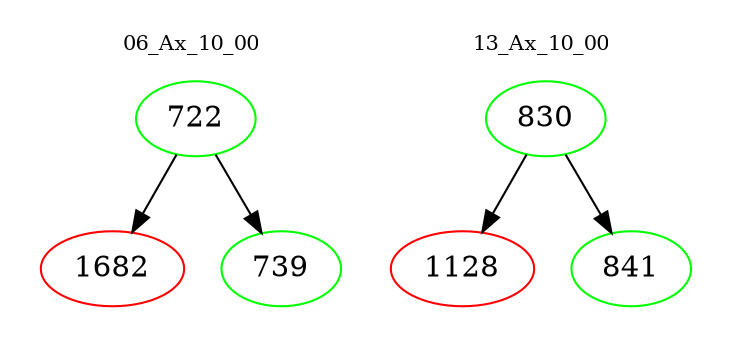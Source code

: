 digraph{
subgraph cluster_0 {
color = white
label = "06_Ax_10_00";
fontsize=10;
T0_722 [label="722", color="green"]
T0_722 -> T0_1682 [color="black"]
T0_1682 [label="1682", color="red"]
T0_722 -> T0_739 [color="black"]
T0_739 [label="739", color="green"]
}
subgraph cluster_1 {
color = white
label = "13_Ax_10_00";
fontsize=10;
T1_830 [label="830", color="green"]
T1_830 -> T1_1128 [color="black"]
T1_1128 [label="1128", color="red"]
T1_830 -> T1_841 [color="black"]
T1_841 [label="841", color="green"]
}
}
